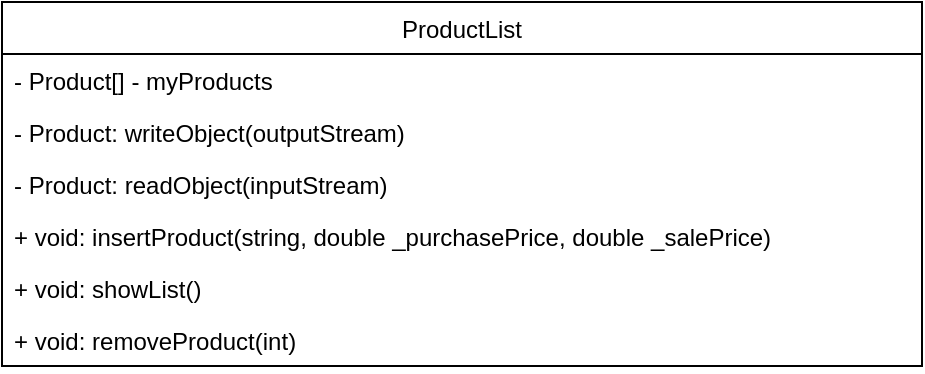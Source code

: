 <mxfile version="12.7.4" type="github">
  <diagram id="izc-extmcofrk_fSplO7" name="Page-1">
    <mxGraphModel dx="706" dy="446" grid="1" gridSize="10" guides="1" tooltips="1" connect="1" arrows="1" fold="1" page="1" pageScale="1" pageWidth="1700" pageHeight="1100" math="0" shadow="0">
      <root>
        <mxCell id="0" />
        <mxCell id="1" parent="0" />
        <mxCell id="bjPgcxyXlXS8JECezjEC-1" value="ProductList" style="swimlane;fontStyle=0;childLayout=stackLayout;horizontal=1;startSize=26;fillColor=none;horizontalStack=0;resizeParent=1;resizeParentMax=0;resizeLast=0;collapsible=1;marginBottom=0;" parent="1" vertex="1">
          <mxGeometry x="120" y="80" width="460" height="182" as="geometry" />
        </mxCell>
        <mxCell id="bjPgcxyXlXS8JECezjEC-2" value="- Product[] - myProducts" style="text;strokeColor=none;fillColor=none;align=left;verticalAlign=top;spacingLeft=4;spacingRight=4;overflow=hidden;rotatable=0;points=[[0,0.5],[1,0.5]];portConstraint=eastwest;" parent="bjPgcxyXlXS8JECezjEC-1" vertex="1">
          <mxGeometry y="26" width="460" height="26" as="geometry" />
        </mxCell>
        <mxCell id="TgqKJfj2lymBD4_p9fVn-3" value="- Product: writeObject(outputStream)" style="text;strokeColor=none;fillColor=none;align=left;verticalAlign=top;spacingLeft=4;spacingRight=4;overflow=hidden;rotatable=0;points=[[0,0.5],[1,0.5]];portConstraint=eastwest;" vertex="1" parent="bjPgcxyXlXS8JECezjEC-1">
          <mxGeometry y="52" width="460" height="26" as="geometry" />
        </mxCell>
        <mxCell id="bjPgcxyXlXS8JECezjEC-5" value="- Product: readObject(inputStream)" style="text;strokeColor=none;fillColor=none;align=left;verticalAlign=top;spacingLeft=4;spacingRight=4;overflow=hidden;rotatable=0;points=[[0,0.5],[1,0.5]];portConstraint=eastwest;" parent="bjPgcxyXlXS8JECezjEC-1" vertex="1">
          <mxGeometry y="78" width="460" height="26" as="geometry" />
        </mxCell>
        <mxCell id="TgqKJfj2lymBD4_p9fVn-1" value="+ void: insertProduct(string, double _purchasePrice, double _salePrice)" style="text;strokeColor=none;fillColor=none;align=left;verticalAlign=top;spacingLeft=4;spacingRight=4;overflow=hidden;rotatable=0;points=[[0,0.5],[1,0.5]];portConstraint=eastwest;" vertex="1" parent="bjPgcxyXlXS8JECezjEC-1">
          <mxGeometry y="104" width="460" height="26" as="geometry" />
        </mxCell>
        <mxCell id="bjPgcxyXlXS8JECezjEC-3" value="+ void: showList()" style="text;strokeColor=none;fillColor=none;align=left;verticalAlign=top;spacingLeft=4;spacingRight=4;overflow=hidden;rotatable=0;points=[[0,0.5],[1,0.5]];portConstraint=eastwest;" parent="bjPgcxyXlXS8JECezjEC-1" vertex="1">
          <mxGeometry y="130" width="460" height="26" as="geometry" />
        </mxCell>
        <mxCell id="bjPgcxyXlXS8JECezjEC-4" value="+ void: removeProduct(int)&#xa;" style="text;strokeColor=none;fillColor=none;align=left;verticalAlign=top;spacingLeft=4;spacingRight=4;overflow=hidden;rotatable=0;points=[[0,0.5],[1,0.5]];portConstraint=eastwest;" parent="bjPgcxyXlXS8JECezjEC-1" vertex="1">
          <mxGeometry y="156" width="460" height="26" as="geometry" />
        </mxCell>
      </root>
    </mxGraphModel>
  </diagram>
</mxfile>
